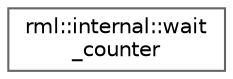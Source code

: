 digraph "类继承关系图"
{
 // LATEX_PDF_SIZE
  bgcolor="transparent";
  edge [fontname=Helvetica,fontsize=10,labelfontname=Helvetica,labelfontsize=10];
  node [fontname=Helvetica,fontsize=10,shape=box,height=0.2,width=0.4];
  rankdir="LR";
  Node0 [id="Node000000",label="rml::internal::wait\l_counter",height=0.2,width=0.4,color="grey40", fillcolor="white", style="filled",URL="$classrml_1_1internal_1_1wait__counter.html",tooltip=" "];
}
